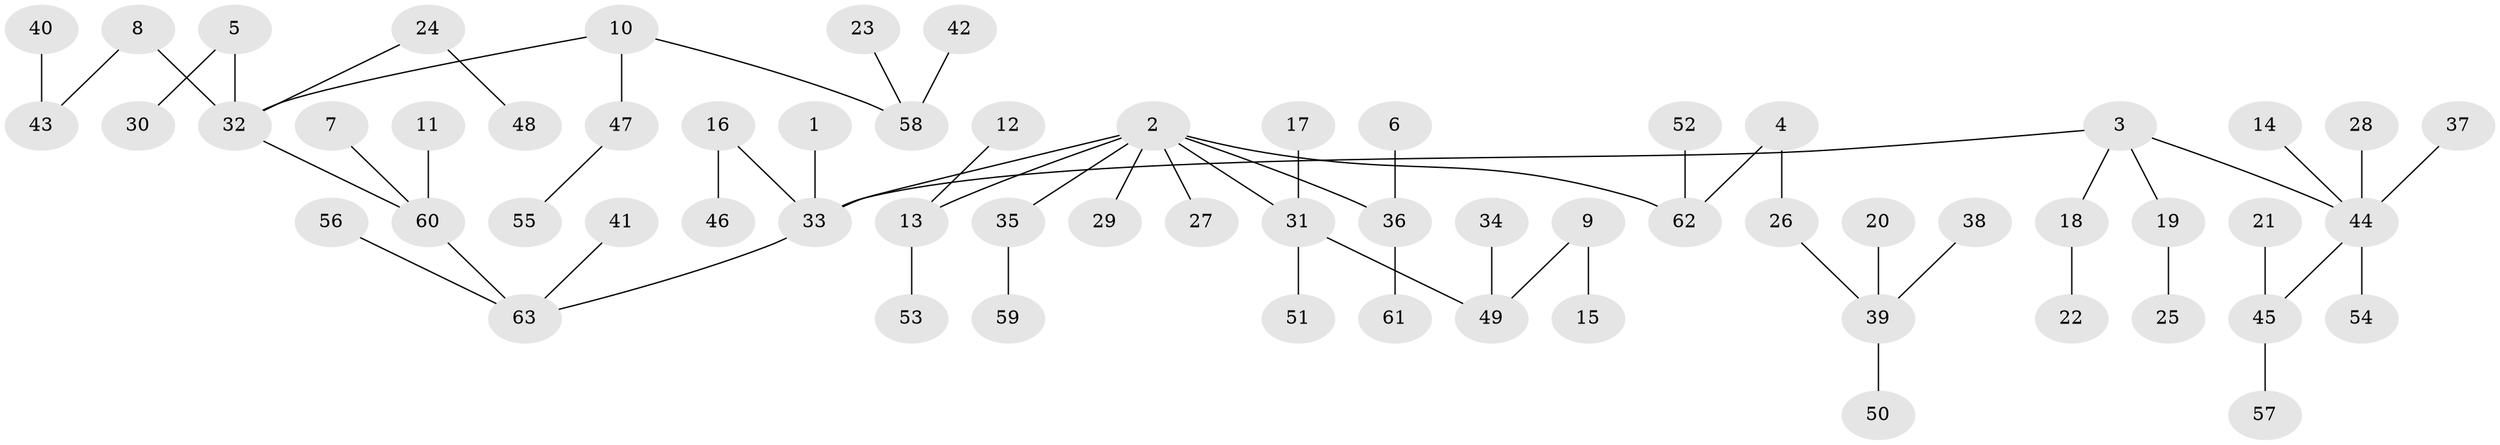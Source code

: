 // original degree distribution, {5: 0.031746031746031744, 6: 0.015873015873015872, 4: 0.0873015873015873, 1: 0.5, 2: 0.25396825396825395, 3: 0.10317460317460317, 8: 0.007936507936507936}
// Generated by graph-tools (version 1.1) at 2025/46/03/06/25 01:46:56]
// undirected, 63 vertices, 62 edges
graph export_dot {
graph [start="1"]
  node [color=gray90,style=filled];
  1;
  2;
  3;
  4;
  5;
  6;
  7;
  8;
  9;
  10;
  11;
  12;
  13;
  14;
  15;
  16;
  17;
  18;
  19;
  20;
  21;
  22;
  23;
  24;
  25;
  26;
  27;
  28;
  29;
  30;
  31;
  32;
  33;
  34;
  35;
  36;
  37;
  38;
  39;
  40;
  41;
  42;
  43;
  44;
  45;
  46;
  47;
  48;
  49;
  50;
  51;
  52;
  53;
  54;
  55;
  56;
  57;
  58;
  59;
  60;
  61;
  62;
  63;
  1 -- 33 [weight=1.0];
  2 -- 13 [weight=1.0];
  2 -- 27 [weight=1.0];
  2 -- 29 [weight=1.0];
  2 -- 31 [weight=1.0];
  2 -- 33 [weight=1.0];
  2 -- 35 [weight=1.0];
  2 -- 36 [weight=1.0];
  2 -- 62 [weight=1.0];
  3 -- 18 [weight=1.0];
  3 -- 19 [weight=1.0];
  3 -- 33 [weight=1.0];
  3 -- 44 [weight=1.0];
  4 -- 26 [weight=1.0];
  4 -- 62 [weight=1.0];
  5 -- 30 [weight=1.0];
  5 -- 32 [weight=1.0];
  6 -- 36 [weight=1.0];
  7 -- 60 [weight=1.0];
  8 -- 32 [weight=1.0];
  8 -- 43 [weight=1.0];
  9 -- 15 [weight=1.0];
  9 -- 49 [weight=1.0];
  10 -- 32 [weight=1.0];
  10 -- 47 [weight=1.0];
  10 -- 58 [weight=1.0];
  11 -- 60 [weight=1.0];
  12 -- 13 [weight=1.0];
  13 -- 53 [weight=1.0];
  14 -- 44 [weight=1.0];
  16 -- 33 [weight=1.0];
  16 -- 46 [weight=1.0];
  17 -- 31 [weight=1.0];
  18 -- 22 [weight=1.0];
  19 -- 25 [weight=1.0];
  20 -- 39 [weight=1.0];
  21 -- 45 [weight=1.0];
  23 -- 58 [weight=1.0];
  24 -- 32 [weight=1.0];
  24 -- 48 [weight=1.0];
  26 -- 39 [weight=1.0];
  28 -- 44 [weight=1.0];
  31 -- 49 [weight=1.0];
  31 -- 51 [weight=1.0];
  32 -- 60 [weight=1.0];
  33 -- 63 [weight=1.0];
  34 -- 49 [weight=1.0];
  35 -- 59 [weight=1.0];
  36 -- 61 [weight=1.0];
  37 -- 44 [weight=1.0];
  38 -- 39 [weight=1.0];
  39 -- 50 [weight=1.0];
  40 -- 43 [weight=1.0];
  41 -- 63 [weight=1.0];
  42 -- 58 [weight=1.0];
  44 -- 45 [weight=1.0];
  44 -- 54 [weight=1.0];
  45 -- 57 [weight=1.0];
  47 -- 55 [weight=1.0];
  52 -- 62 [weight=1.0];
  56 -- 63 [weight=1.0];
  60 -- 63 [weight=1.0];
}
